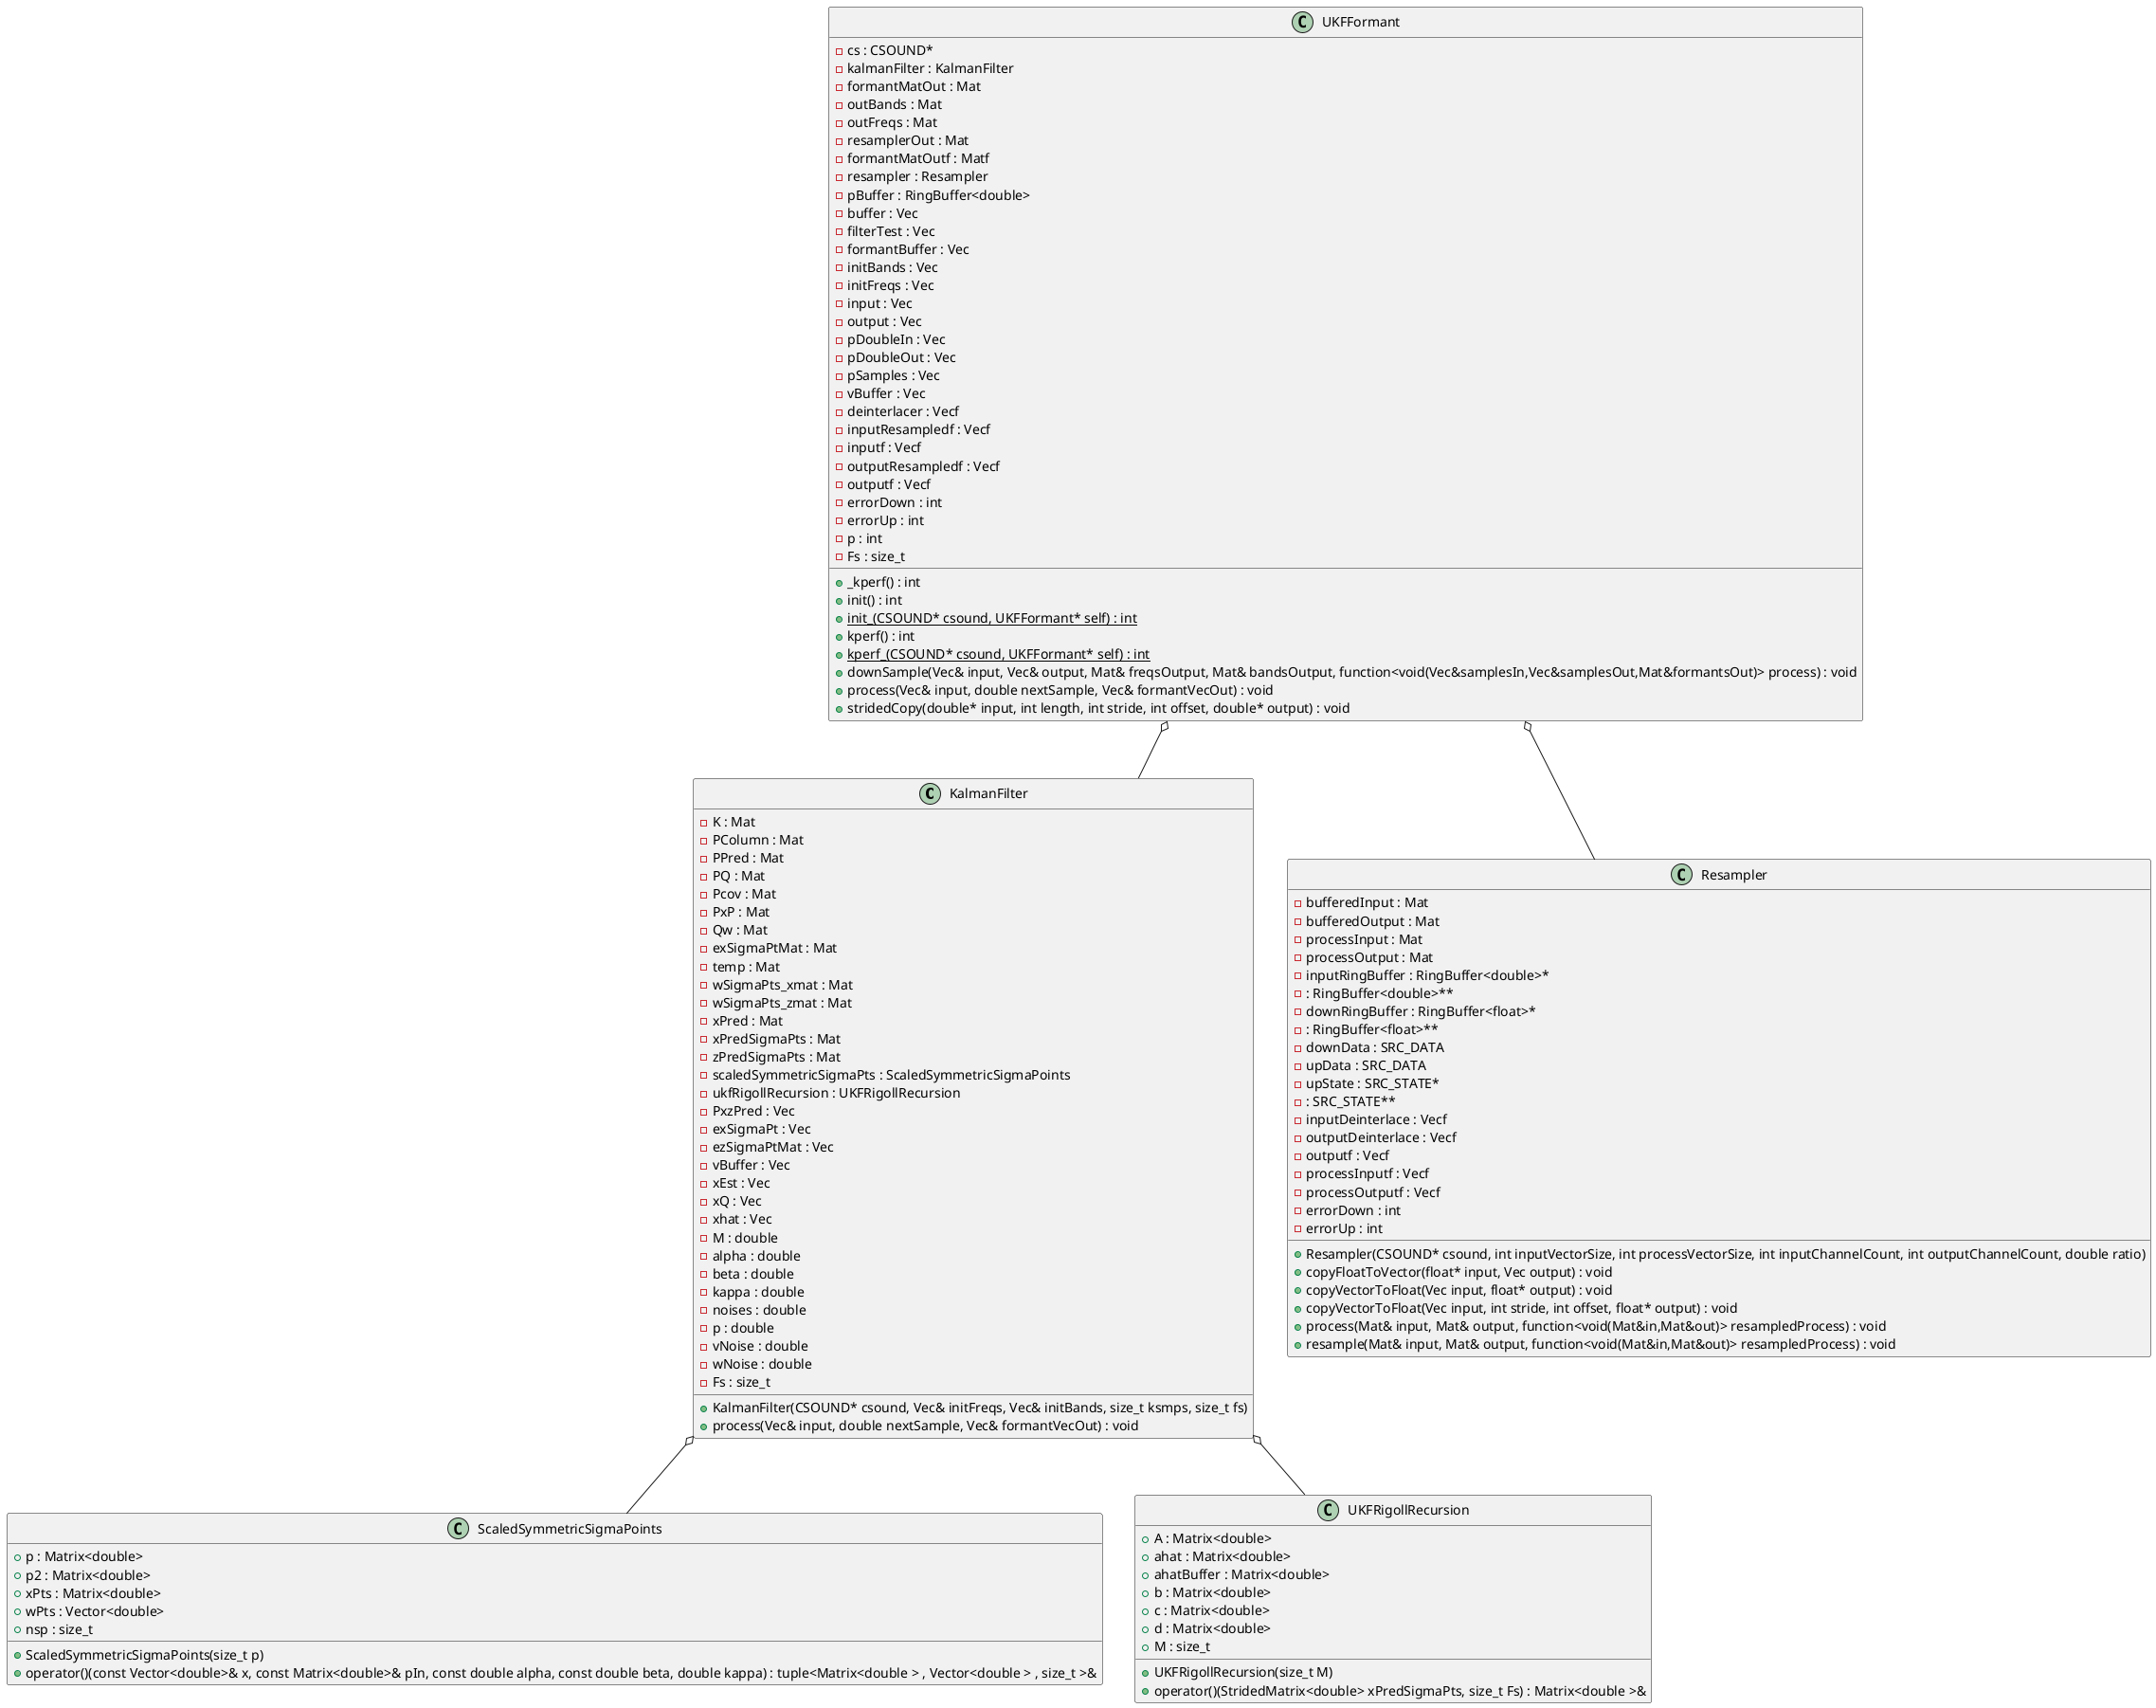@startuml





/' Objects '/

class KalmanFilter {
	+KalmanFilter(CSOUND* csound, Vec& initFreqs, Vec& initBands, size_t ksmps, size_t fs)
	-K : Mat
	-PColumn : Mat
	-PPred : Mat
	-PQ : Mat
	-Pcov : Mat
	-PxP : Mat
	-Qw : Mat
	-exSigmaPtMat : Mat
	-temp : Mat
	-wSigmaPts_xmat : Mat
	-wSigmaPts_zmat : Mat
	-xPred : Mat
	-xPredSigmaPts : Mat
	-zPredSigmaPts : Mat
	-scaledSymmetricSigmaPts : ScaledSymmetricSigmaPoints
	-ukfRigollRecursion : UKFRigollRecursion
	-PxzPred : Vec
	-exSigmaPt : Vec
	-ezSigmaPtMat : Vec
	-vBuffer : Vec
	-xEst : Vec
	-xQ : Vec
	-xhat : Vec
	-M : double
	-alpha : double
	-beta : double
	-kappa : double
	-noises : double
	-p : double
	-vNoise : double
	-wNoise : double
	-Fs : size_t
	+process(Vec& input, double nextSample, Vec& formantVecOut) : void
}


class Resampler {
	+Resampler(CSOUND* csound, int inputVectorSize, int processVectorSize, int inputChannelCount, int outputChannelCount, double ratio)
	-bufferedInput : Mat
	-bufferedOutput : Mat
	-processInput : Mat
	-processOutput : Mat
	-inputRingBuffer : RingBuffer<double>*
	- : RingBuffer<double>**
	-downRingBuffer : RingBuffer<float>*
	- : RingBuffer<float>**
	-downData : SRC_DATA
	-upData : SRC_DATA
	-upState : SRC_STATE*
	- : SRC_STATE**
	-inputDeinterlace : Vecf
	-outputDeinterlace : Vecf
	-outputf : Vecf
	-processInputf : Vecf
	-processOutputf : Vecf
	-errorDown : int
	-errorUp : int
	+copyFloatToVector(float* input, Vec output) : void
	+copyVectorToFloat(Vec input, float* output) : void
	+copyVectorToFloat(Vec input, int stride, int offset, float* output) : void
	+process(Mat& input, Mat& output, function<void(Mat&in,Mat&out)> resampledProcess) : void
	+resample(Mat& input, Mat& output, function<void(Mat&in,Mat&out)> resampledProcess) : void
}


class ScaledSymmetricSigmaPoints {
	+ScaledSymmetricSigmaPoints(size_t p)
	+p : Matrix<double>
	+p2 : Matrix<double>
	+xPts : Matrix<double>
	+wPts : Vector<double>
	+nsp : size_t
	+operator()(const Vector<double>& x, const Matrix<double>& pIn, const double alpha, const double beta, double kappa) : tuple<Matrix<double > , Vector<double > , size_t >&
}


class UKFFormant {
	-cs : CSOUND*
	-kalmanFilter : KalmanFilter
	-formantMatOut : Mat
	-outBands : Mat
	-outFreqs : Mat
	-resamplerOut : Mat
	-formantMatOutf : Matf
	-resampler : Resampler
	-pBuffer : RingBuffer<double>
	-buffer : Vec
	-filterTest : Vec
	-formantBuffer : Vec
	-initBands : Vec
	-initFreqs : Vec
	-input : Vec
	-output : Vec
	-pDoubleIn : Vec
	-pDoubleOut : Vec
	-pSamples : Vec
	-vBuffer : Vec
	-deinterlacer : Vecf
	-inputResampledf : Vecf
	-inputf : Vecf
	-outputResampledf : Vecf
	-outputf : Vecf
	+_kperf() : int
	-errorDown : int
	-errorUp : int
	+init() : int
	+{static} init_(CSOUND* csound, UKFFormant* self) : int
	+kperf() : int
	+{static} kperf_(CSOUND* csound, UKFFormant* self) : int
	-p : int
	-Fs : size_t
	+downSample(Vec& input, Vec& output, Mat& freqsOutput, Mat& bandsOutput, function<void(Vec&samplesIn,Vec&samplesOut,Mat&formantsOut)> process) : void
	+process(Vec& input, double nextSample, Vec& formantVecOut) : void
	+stridedCopy(double* input, int length, int stride, int offset, double* output) : void
}


class UKFRigollRecursion {
	+UKFRigollRecursion(size_t M)
	+operator()(StridedMatrix<double> xPredSigmaPts, size_t Fs) : Matrix<double >&
	+A : Matrix<double>
	+ahat : Matrix<double>
	+ahatBuffer : Matrix<double>
	+b : Matrix<double>
	+c : Matrix<double>
	+d : Matrix<double>
	+M : size_t
}





/' Inheritance relationships '/




/' Aggregation relationships '/

KalmanFilter o-- ScaledSymmetricSigmaPoints


KalmanFilter o-- UKFRigollRecursion


UKFFormant o-- KalmanFilter


UKFFormant o-- Resampler




@enduml
